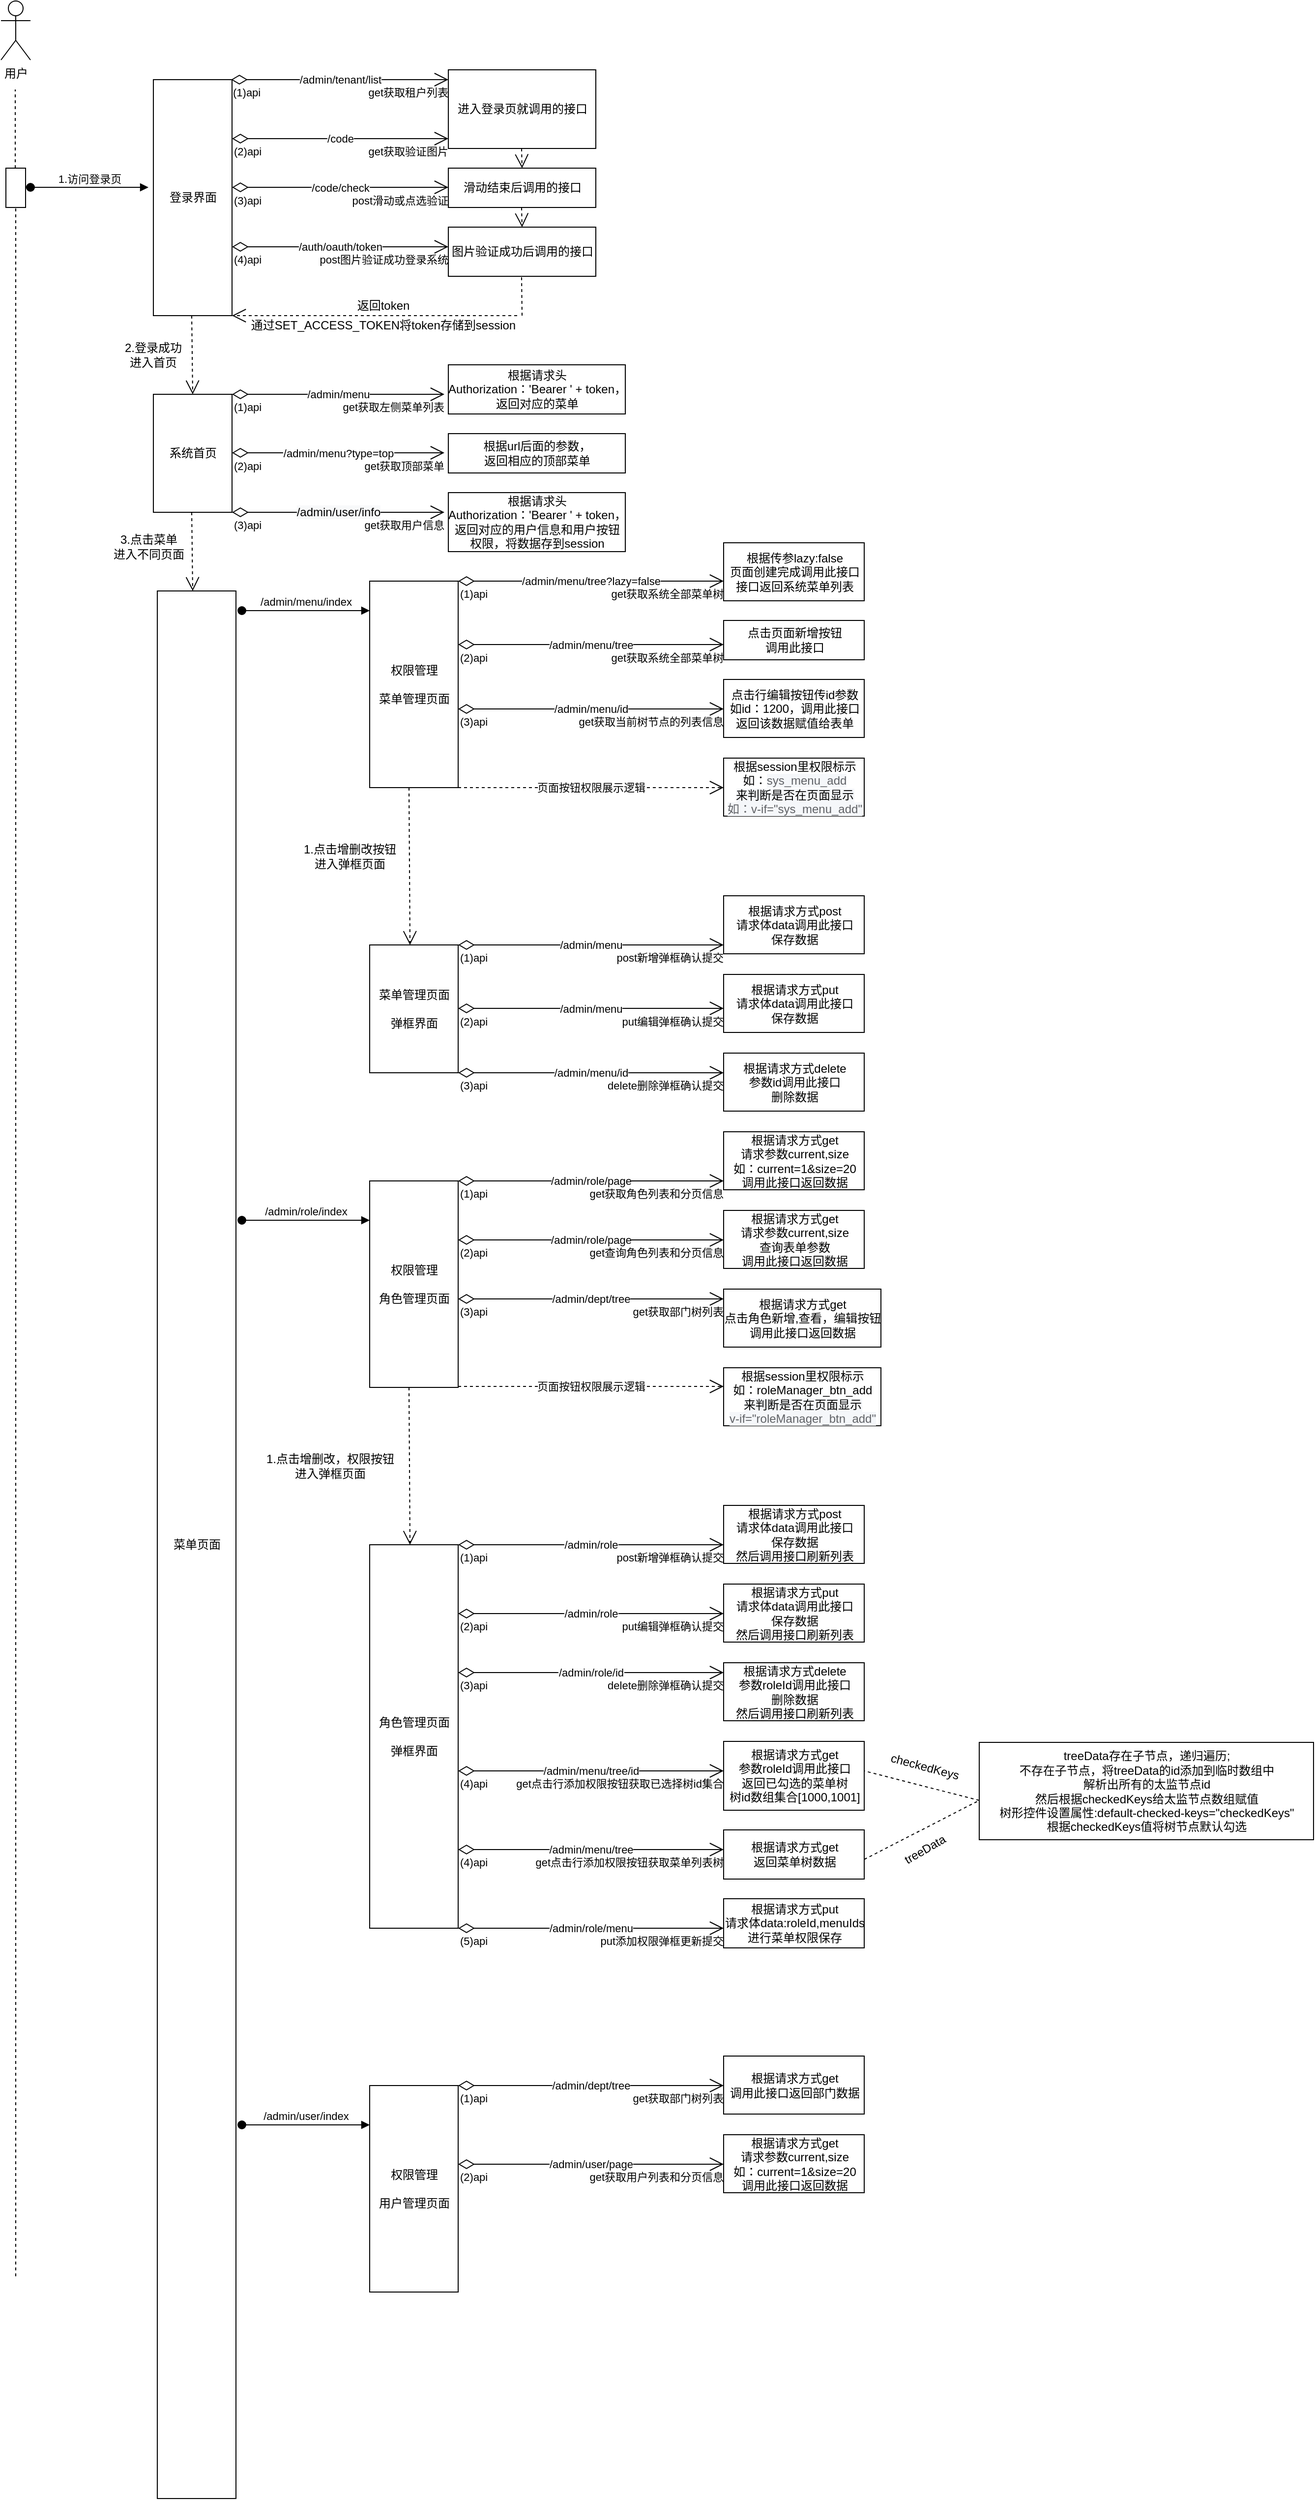 <mxfile version="14.9.3" type="github">
  <diagram id="wxqEp88LBiz9xFU-LpbI" name="Page-1">
    <mxGraphModel dx="1422" dy="762" grid="1" gridSize="10" guides="1" tooltips="1" connect="1" arrows="1" fold="1" page="1" pageScale="1" pageWidth="827" pageHeight="1169" math="0" shadow="0">
      <root>
        <object label="" id="0">
          <mxCell />
        </object>
        <mxCell id="1" parent="0" />
        <mxCell id="RKgLPqZUV-FKiheiFODC-74" style="edgeStyle=orthogonalEdgeStyle;rounded=0;orthogonalLoop=1;jettySize=auto;html=1;exitX=0.5;exitY=1;exitDx=0;exitDy=0;" parent="1" edge="1">
          <mxGeometry relative="1" as="geometry">
            <mxPoint x="160" y="380" as="sourcePoint" />
            <mxPoint x="160" y="380" as="targetPoint" />
          </mxGeometry>
        </mxCell>
        <mxCell id="BPR5QlqRFKLHu6Mq-k-V-5" value="用户" style="shape=umlActor;verticalLabelPosition=bottom;verticalAlign=top;html=1;outlineConnect=0;" parent="1" vertex="1">
          <mxGeometry x="25" y="40" width="30" height="60" as="geometry" />
        </mxCell>
        <mxCell id="BPR5QlqRFKLHu6Mq-k-V-9" value="" style="endArrow=none;dashed=1;html=1;startArrow=none;" parent="1" source="BPR5QlqRFKLHu6Mq-k-V-11" edge="1">
          <mxGeometry width="50" height="50" relative="1" as="geometry">
            <mxPoint x="40" y="650" as="sourcePoint" />
            <mxPoint x="39.5" y="130" as="targetPoint" />
          </mxGeometry>
        </mxCell>
        <mxCell id="BPR5QlqRFKLHu6Mq-k-V-14" value="登录界面" style="html=1;points=[];perimeter=orthogonalPerimeter;" parent="1" vertex="1">
          <mxGeometry x="180" y="120" width="80" height="240" as="geometry" />
        </mxCell>
        <mxCell id="BPR5QlqRFKLHu6Mq-k-V-15" value="1.访问登录页" style="html=1;verticalAlign=bottom;startArrow=oval;endArrow=block;startSize=8;" parent="1" edge="1">
          <mxGeometry relative="1" as="geometry">
            <mxPoint x="55" y="229.5" as="sourcePoint" />
            <mxPoint x="175" y="229.5" as="targetPoint" />
          </mxGeometry>
        </mxCell>
        <mxCell id="BPR5QlqRFKLHu6Mq-k-V-18" value="/admin/tenant/list" style="endArrow=open;html=1;endSize=12;startArrow=diamondThin;startSize=14;startFill=0;edgeStyle=orthogonalEdgeStyle;" parent="1" edge="1">
          <mxGeometry relative="1" as="geometry">
            <mxPoint x="259" y="120" as="sourcePoint" />
            <mxPoint x="480" y="120" as="targetPoint" />
          </mxGeometry>
        </mxCell>
        <mxCell id="BPR5QlqRFKLHu6Mq-k-V-19" value="(1)api" style="edgeLabel;resizable=0;html=1;align=left;verticalAlign=top;" parent="BPR5QlqRFKLHu6Mq-k-V-18" connectable="0" vertex="1">
          <mxGeometry x="-1" relative="1" as="geometry" />
        </mxCell>
        <mxCell id="BPR5QlqRFKLHu6Mq-k-V-20" value="get获取租户列表" style="edgeLabel;resizable=0;html=1;align=right;verticalAlign=top;" parent="BPR5QlqRFKLHu6Mq-k-V-18" connectable="0" vertex="1">
          <mxGeometry x="1" relative="1" as="geometry" />
        </mxCell>
        <mxCell id="BPR5QlqRFKLHu6Mq-k-V-21" value="/code" style="endArrow=open;html=1;endSize=12;startArrow=diamondThin;startSize=14;startFill=0;edgeStyle=orthogonalEdgeStyle;" parent="1" edge="1">
          <mxGeometry relative="1" as="geometry">
            <mxPoint x="260" y="180" as="sourcePoint" />
            <mxPoint x="480" y="180" as="targetPoint" />
          </mxGeometry>
        </mxCell>
        <mxCell id="BPR5QlqRFKLHu6Mq-k-V-22" value="(2)api" style="edgeLabel;resizable=0;html=1;align=left;verticalAlign=top;" parent="BPR5QlqRFKLHu6Mq-k-V-21" connectable="0" vertex="1">
          <mxGeometry x="-1" relative="1" as="geometry" />
        </mxCell>
        <mxCell id="BPR5QlqRFKLHu6Mq-k-V-23" value="get获取验证图片" style="edgeLabel;resizable=0;html=1;align=right;verticalAlign=top;" parent="BPR5QlqRFKLHu6Mq-k-V-21" connectable="0" vertex="1">
          <mxGeometry x="1" relative="1" as="geometry" />
        </mxCell>
        <mxCell id="BPR5QlqRFKLHu6Mq-k-V-24" value="/code/check" style="endArrow=open;html=1;endSize=12;startArrow=diamondThin;startSize=14;startFill=0;edgeStyle=orthogonalEdgeStyle;" parent="1" edge="1">
          <mxGeometry relative="1" as="geometry">
            <mxPoint x="260" y="229.5" as="sourcePoint" />
            <mxPoint x="480" y="229.5" as="targetPoint" />
          </mxGeometry>
        </mxCell>
        <mxCell id="BPR5QlqRFKLHu6Mq-k-V-25" value="(3)api" style="edgeLabel;resizable=0;html=1;align=left;verticalAlign=top;" parent="BPR5QlqRFKLHu6Mq-k-V-24" connectable="0" vertex="1">
          <mxGeometry x="-1" relative="1" as="geometry" />
        </mxCell>
        <mxCell id="BPR5QlqRFKLHu6Mq-k-V-26" value="post滑动或点选验证" style="edgeLabel;resizable=0;html=1;align=right;verticalAlign=top;" parent="BPR5QlqRFKLHu6Mq-k-V-24" connectable="0" vertex="1">
          <mxGeometry x="1" relative="1" as="geometry" />
        </mxCell>
        <mxCell id="BPR5QlqRFKLHu6Mq-k-V-27" value="/auth/oauth/token" style="endArrow=open;html=1;endSize=12;startArrow=diamondThin;startSize=14;startFill=0;edgeStyle=orthogonalEdgeStyle;" parent="1" edge="1">
          <mxGeometry relative="1" as="geometry">
            <mxPoint x="260" y="290" as="sourcePoint" />
            <mxPoint x="480" y="290" as="targetPoint" />
          </mxGeometry>
        </mxCell>
        <mxCell id="BPR5QlqRFKLHu6Mq-k-V-28" value="(4)api" style="edgeLabel;resizable=0;html=1;align=left;verticalAlign=top;" parent="BPR5QlqRFKLHu6Mq-k-V-27" connectable="0" vertex="1">
          <mxGeometry x="-1" relative="1" as="geometry" />
        </mxCell>
        <mxCell id="BPR5QlqRFKLHu6Mq-k-V-29" value="post图片验证成功登录系统" style="edgeLabel;resizable=0;html=1;align=right;verticalAlign=top;" parent="BPR5QlqRFKLHu6Mq-k-V-27" connectable="0" vertex="1">
          <mxGeometry x="1" relative="1" as="geometry" />
        </mxCell>
        <mxCell id="BPR5QlqRFKLHu6Mq-k-V-31" value="进入登录页就调用的接口" style="html=1;points=[];perimeter=orthogonalPerimeter;" parent="1" vertex="1">
          <mxGeometry x="480" y="110" width="150" height="80" as="geometry" />
        </mxCell>
        <mxCell id="BPR5QlqRFKLHu6Mq-k-V-32" value="滑动结束后调用的接口" style="html=1;points=[];perimeter=orthogonalPerimeter;" parent="1" vertex="1">
          <mxGeometry x="480" y="210" width="150" height="40" as="geometry" />
        </mxCell>
        <mxCell id="BPR5QlqRFKLHu6Mq-k-V-33" value="图片验证成功后调用的接口" style="html=1;points=[];perimeter=orthogonalPerimeter;" parent="1" vertex="1">
          <mxGeometry x="480" y="270" width="150" height="50" as="geometry" />
        </mxCell>
        <mxCell id="BPR5QlqRFKLHu6Mq-k-V-35" value="" style="endArrow=open;endSize=12;dashed=1;html=1;" parent="1" edge="1">
          <mxGeometry width="160" relative="1" as="geometry">
            <mxPoint x="554.5" y="190" as="sourcePoint" />
            <mxPoint x="555" y="210" as="targetPoint" />
          </mxGeometry>
        </mxCell>
        <mxCell id="BPR5QlqRFKLHu6Mq-k-V-41" value="" style="endArrow=open;endSize=12;dashed=1;html=1;" parent="1" edge="1">
          <mxGeometry width="160" relative="1" as="geometry">
            <mxPoint x="219" y="360" as="sourcePoint" />
            <mxPoint x="220" y="440" as="targetPoint" />
          </mxGeometry>
        </mxCell>
        <mxCell id="BPR5QlqRFKLHu6Mq-k-V-44" value="" style="endArrow=open;endSize=12;dashed=1;html=1;" parent="1" edge="1">
          <mxGeometry width="160" relative="1" as="geometry">
            <mxPoint x="554.5" y="250" as="sourcePoint" />
            <mxPoint x="555" y="270" as="targetPoint" />
          </mxGeometry>
        </mxCell>
        <mxCell id="BPR5QlqRFKLHu6Mq-k-V-47" value="" style="endArrow=none;dashed=1;html=1;" parent="1" edge="1">
          <mxGeometry width="50" height="50" relative="1" as="geometry">
            <mxPoint x="555" y="360" as="sourcePoint" />
            <mxPoint x="554.5" y="320" as="targetPoint" />
          </mxGeometry>
        </mxCell>
        <mxCell id="BPR5QlqRFKLHu6Mq-k-V-48" value="" style="endArrow=open;endSize=12;dashed=1;html=1;" parent="1" edge="1">
          <mxGeometry width="160" relative="1" as="geometry">
            <mxPoint x="550" y="360" as="sourcePoint" />
            <mxPoint x="260" y="360" as="targetPoint" />
          </mxGeometry>
        </mxCell>
        <mxCell id="BPR5QlqRFKLHu6Mq-k-V-50" value="返回token" style="text;html=1;strokeColor=none;fillColor=none;align=center;verticalAlign=middle;whiteSpace=wrap;rounded=0;" parent="1" vertex="1">
          <mxGeometry x="369" y="340" width="90" height="20" as="geometry" />
        </mxCell>
        <mxCell id="BPR5QlqRFKLHu6Mq-k-V-51" value="通过SET_ACCESS_TOKEN将token存储到session" style="text;html=1;strokeColor=none;fillColor=none;align=center;verticalAlign=middle;whiteSpace=wrap;rounded=0;" parent="1" vertex="1">
          <mxGeometry x="264" y="360" width="300" height="20" as="geometry" />
        </mxCell>
        <mxCell id="BPR5QlqRFKLHu6Mq-k-V-52" value="系统首页" style="html=1;points=[];perimeter=orthogonalPerimeter;" parent="1" vertex="1">
          <mxGeometry x="180" y="440" width="80" height="120" as="geometry" />
        </mxCell>
        <mxCell id="BPR5QlqRFKLHu6Mq-k-V-53" value="/admin/menu" style="endArrow=open;html=1;endSize=12;startArrow=diamondThin;startSize=14;startFill=0;edgeStyle=orthogonalEdgeStyle;" parent="1" edge="1">
          <mxGeometry relative="1" as="geometry">
            <mxPoint x="260" y="440" as="sourcePoint" />
            <mxPoint x="476" y="440" as="targetPoint" />
          </mxGeometry>
        </mxCell>
        <mxCell id="BPR5QlqRFKLHu6Mq-k-V-54" value="(1)api" style="edgeLabel;resizable=0;html=1;align=left;verticalAlign=top;" parent="BPR5QlqRFKLHu6Mq-k-V-53" connectable="0" vertex="1">
          <mxGeometry x="-1" relative="1" as="geometry" />
        </mxCell>
        <mxCell id="BPR5QlqRFKLHu6Mq-k-V-55" value="get获取左侧菜单列表" style="edgeLabel;resizable=0;html=1;align=right;verticalAlign=top;" parent="BPR5QlqRFKLHu6Mq-k-V-53" connectable="0" vertex="1">
          <mxGeometry x="1" relative="1" as="geometry" />
        </mxCell>
        <mxCell id="BPR5QlqRFKLHu6Mq-k-V-56" value="&lt;span&gt;根据请求头&lt;br&gt;Authorization：&#39;Bearer &#39; + token，&lt;br&gt;返回对应的菜单&lt;/span&gt;" style="html=1;points=[];perimeter=orthogonalPerimeter;" parent="1" vertex="1">
          <mxGeometry x="480" y="410" width="180" height="50" as="geometry" />
        </mxCell>
        <mxCell id="BPR5QlqRFKLHu6Mq-k-V-57" value="/admin/menu?type=top" style="endArrow=open;html=1;endSize=12;startArrow=diamondThin;startSize=14;startFill=0;edgeStyle=orthogonalEdgeStyle;" parent="1" edge="1">
          <mxGeometry relative="1" as="geometry">
            <mxPoint x="260" y="499.5" as="sourcePoint" />
            <mxPoint x="476" y="499.5" as="targetPoint" />
          </mxGeometry>
        </mxCell>
        <mxCell id="BPR5QlqRFKLHu6Mq-k-V-58" value="(2)api" style="edgeLabel;resizable=0;html=1;align=left;verticalAlign=top;" parent="BPR5QlqRFKLHu6Mq-k-V-57" connectable="0" vertex="1">
          <mxGeometry x="-1" relative="1" as="geometry" />
        </mxCell>
        <mxCell id="BPR5QlqRFKLHu6Mq-k-V-59" value="get获取顶部菜单" style="edgeLabel;resizable=0;html=1;align=right;verticalAlign=top;" parent="BPR5QlqRFKLHu6Mq-k-V-57" connectable="0" vertex="1">
          <mxGeometry x="1" relative="1" as="geometry" />
        </mxCell>
        <mxCell id="BPR5QlqRFKLHu6Mq-k-V-60" value="根据url后面的参数，&lt;br&gt;返回相应的顶部菜单" style="html=1;points=[];perimeter=orthogonalPerimeter;" parent="1" vertex="1">
          <mxGeometry x="480" y="480" width="180" height="40" as="geometry" />
        </mxCell>
        <mxCell id="BPR5QlqRFKLHu6Mq-k-V-61" value="2.登录成功&lt;br&gt;进入首页" style="text;html=1;strokeColor=none;fillColor=none;align=center;verticalAlign=middle;whiteSpace=wrap;rounded=0;" parent="1" vertex="1">
          <mxGeometry x="140" y="370" width="80" height="60" as="geometry" />
        </mxCell>
        <mxCell id="BPR5QlqRFKLHu6Mq-k-V-63" value="3.点击菜单&lt;br&gt;进入不同页面" style="text;html=1;align=center;verticalAlign=middle;resizable=0;points=[];autosize=1;strokeColor=none;" parent="1" vertex="1">
          <mxGeometry x="130" y="580" width="90" height="30" as="geometry" />
        </mxCell>
        <mxCell id="BPR5QlqRFKLHu6Mq-k-V-64" value="&lt;span style=&quot;font-size: 12px ; background-color: rgb(248 , 249 , 250)&quot;&gt;/admin/user/info&lt;/span&gt;" style="endArrow=open;html=1;endSize=12;startArrow=diamondThin;startSize=14;startFill=0;edgeStyle=orthogonalEdgeStyle;" parent="1" edge="1">
          <mxGeometry relative="1" as="geometry">
            <mxPoint x="260" y="560" as="sourcePoint" />
            <mxPoint x="476" y="560" as="targetPoint" />
          </mxGeometry>
        </mxCell>
        <mxCell id="BPR5QlqRFKLHu6Mq-k-V-65" value="(3)api" style="edgeLabel;resizable=0;html=1;align=left;verticalAlign=top;" parent="BPR5QlqRFKLHu6Mq-k-V-64" connectable="0" vertex="1">
          <mxGeometry x="-1" relative="1" as="geometry" />
        </mxCell>
        <mxCell id="BPR5QlqRFKLHu6Mq-k-V-66" value="get获取用户信息" style="edgeLabel;resizable=0;html=1;align=right;verticalAlign=top;" parent="BPR5QlqRFKLHu6Mq-k-V-64" connectable="0" vertex="1">
          <mxGeometry x="1" relative="1" as="geometry" />
        </mxCell>
        <mxCell id="BPR5QlqRFKLHu6Mq-k-V-67" value="根据请求头&lt;br&gt;Authorization：&#39;Bearer &#39; + token，&lt;br&gt;返回对应的用户信息和用户按钮&lt;br&gt;权限，将数据存到session" style="html=1;points=[];perimeter=orthogonalPerimeter;" parent="1" vertex="1">
          <mxGeometry x="480" y="540" width="180" height="60" as="geometry" />
        </mxCell>
        <mxCell id="BPR5QlqRFKLHu6Mq-k-V-68" value="菜单页面" style="html=1;points=[];perimeter=orthogonalPerimeter;" parent="1" vertex="1">
          <mxGeometry x="184" y="640" width="80" height="1940" as="geometry" />
        </mxCell>
        <mxCell id="JB6xn3bYR4ekpi-Zzl-W-1" value="" style="endArrow=open;endSize=12;dashed=1;html=1;" parent="1" edge="1">
          <mxGeometry width="160" relative="1" as="geometry">
            <mxPoint x="219" y="560" as="sourcePoint" />
            <mxPoint x="220" y="640" as="targetPoint" />
          </mxGeometry>
        </mxCell>
        <mxCell id="BPR5QlqRFKLHu6Mq-k-V-11" value="" style="html=1;points=[];perimeter=orthogonalPerimeter;" parent="1" vertex="1">
          <mxGeometry x="30" y="210" width="20" height="40" as="geometry" />
        </mxCell>
        <mxCell id="JB6xn3bYR4ekpi-Zzl-W-2" value="" style="endArrow=none;dashed=1;html=1;" parent="1" target="BPR5QlqRFKLHu6Mq-k-V-11" edge="1">
          <mxGeometry width="50" height="50" relative="1" as="geometry">
            <mxPoint x="40" y="2354" as="sourcePoint" />
            <mxPoint x="39.5" y="130" as="targetPoint" />
          </mxGeometry>
        </mxCell>
        <mxCell id="EuUCnVsce8yCuYYj6EX9-4" value="权限管理&lt;br&gt;&lt;br&gt;菜单管理页面" style="html=1;points=[];perimeter=orthogonalPerimeter;" parent="1" vertex="1">
          <mxGeometry x="400" y="630" width="90" height="210" as="geometry" />
        </mxCell>
        <mxCell id="EuUCnVsce8yCuYYj6EX9-5" value="/admin/menu/index" style="html=1;verticalAlign=bottom;startArrow=oval;endArrow=block;startSize=8;" parent="1" target="EuUCnVsce8yCuYYj6EX9-4" edge="1">
          <mxGeometry relative="1" as="geometry">
            <mxPoint x="270" y="660" as="sourcePoint" />
          </mxGeometry>
        </mxCell>
        <mxCell id="EuUCnVsce8yCuYYj6EX9-6" value="/admin/menu/tree?lazy=false" style="endArrow=open;html=1;endSize=12;startArrow=diamondThin;startSize=14;startFill=0;edgeStyle=orthogonalEdgeStyle;" parent="1" edge="1">
          <mxGeometry relative="1" as="geometry">
            <mxPoint x="490" y="630" as="sourcePoint" />
            <mxPoint x="760" y="630" as="targetPoint" />
          </mxGeometry>
        </mxCell>
        <mxCell id="EuUCnVsce8yCuYYj6EX9-7" value="(1)api" style="edgeLabel;resizable=0;html=1;align=left;verticalAlign=top;" parent="EuUCnVsce8yCuYYj6EX9-6" connectable="0" vertex="1">
          <mxGeometry x="-1" relative="1" as="geometry" />
        </mxCell>
        <mxCell id="EuUCnVsce8yCuYYj6EX9-8" value="get获取系统全部菜单树" style="edgeLabel;resizable=0;html=1;align=right;verticalAlign=top;" parent="EuUCnVsce8yCuYYj6EX9-6" connectable="0" vertex="1">
          <mxGeometry x="1" relative="1" as="geometry" />
        </mxCell>
        <mxCell id="jknBJNmuQk7Yw_6J58ai-1" value="根据传参lazy:false&lt;br&gt;页面创建完成调用此接口&lt;br&gt;接口返回系统菜单列表" style="html=1;points=[];perimeter=orthogonalPerimeter;" parent="1" vertex="1">
          <mxGeometry x="760" y="591" width="143" height="59" as="geometry" />
        </mxCell>
        <mxCell id="jknBJNmuQk7Yw_6J58ai-5" value="/admin/menu/tree" style="endArrow=open;html=1;endSize=12;startArrow=diamondThin;startSize=14;startFill=0;edgeStyle=orthogonalEdgeStyle;" parent="1" edge="1">
          <mxGeometry relative="1" as="geometry">
            <mxPoint x="490" y="694.5" as="sourcePoint" />
            <mxPoint x="760" y="694.5" as="targetPoint" />
          </mxGeometry>
        </mxCell>
        <mxCell id="jknBJNmuQk7Yw_6J58ai-6" value="(2)api" style="edgeLabel;resizable=0;html=1;align=left;verticalAlign=top;" parent="jknBJNmuQk7Yw_6J58ai-5" connectable="0" vertex="1">
          <mxGeometry x="-1" relative="1" as="geometry" />
        </mxCell>
        <mxCell id="jknBJNmuQk7Yw_6J58ai-7" value="get获取系统全部菜单树" style="edgeLabel;resizable=0;html=1;align=right;verticalAlign=top;" parent="jknBJNmuQk7Yw_6J58ai-5" connectable="0" vertex="1">
          <mxGeometry x="1" relative="1" as="geometry" />
        </mxCell>
        <mxCell id="jknBJNmuQk7Yw_6J58ai-8" value="点击页面新增按钮&lt;br&gt;调用此接口" style="html=1;points=[];perimeter=orthogonalPerimeter;" parent="1" vertex="1">
          <mxGeometry x="760" y="670" width="143" height="40" as="geometry" />
        </mxCell>
        <mxCell id="jknBJNmuQk7Yw_6J58ai-9" value="/admin/menu/id" style="endArrow=open;html=1;endSize=12;startArrow=diamondThin;startSize=14;startFill=0;edgeStyle=orthogonalEdgeStyle;" parent="1" edge="1">
          <mxGeometry relative="1" as="geometry">
            <mxPoint x="490" y="760" as="sourcePoint" />
            <mxPoint x="760" y="760" as="targetPoint" />
          </mxGeometry>
        </mxCell>
        <mxCell id="jknBJNmuQk7Yw_6J58ai-10" value="(3)api" style="edgeLabel;resizable=0;html=1;align=left;verticalAlign=top;" parent="jknBJNmuQk7Yw_6J58ai-9" connectable="0" vertex="1">
          <mxGeometry x="-1" relative="1" as="geometry" />
        </mxCell>
        <mxCell id="jknBJNmuQk7Yw_6J58ai-11" value="get获取当前树节点的列表信息" style="edgeLabel;resizable=0;html=1;align=right;verticalAlign=top;" parent="jknBJNmuQk7Yw_6J58ai-9" connectable="0" vertex="1">
          <mxGeometry x="1" relative="1" as="geometry" />
        </mxCell>
        <mxCell id="jknBJNmuQk7Yw_6J58ai-12" value="点击行编辑按钮传id参数&lt;br&gt;如id：1200，调用此接口&lt;br&gt;返回该数据赋值给表单" style="html=1;points=[];perimeter=orthogonalPerimeter;" parent="1" vertex="1">
          <mxGeometry x="760" y="730" width="143" height="59" as="geometry" />
        </mxCell>
        <mxCell id="jknBJNmuQk7Yw_6J58ai-15" value="1.点击增删改按钮&lt;br&gt;进入弹框页面" style="text;html=1;strokeColor=none;fillColor=none;align=center;verticalAlign=middle;whiteSpace=wrap;rounded=0;" parent="1" vertex="1">
          <mxGeometry x="330" y="900" width="100" height="20" as="geometry" />
        </mxCell>
        <mxCell id="jknBJNmuQk7Yw_6J58ai-16" value="菜单管理页面&lt;br&gt;&lt;br&gt;弹框界面" style="html=1;points=[];perimeter=orthogonalPerimeter;" parent="1" vertex="1">
          <mxGeometry x="400" y="1000" width="90" height="130" as="geometry" />
        </mxCell>
        <mxCell id="jknBJNmuQk7Yw_6J58ai-20" value="/admin/menu" style="endArrow=open;html=1;endSize=12;startArrow=diamondThin;startSize=14;startFill=0;edgeStyle=orthogonalEdgeStyle;" parent="1" edge="1">
          <mxGeometry relative="1" as="geometry">
            <mxPoint x="490" y="1000" as="sourcePoint" />
            <mxPoint x="760" y="1000" as="targetPoint" />
          </mxGeometry>
        </mxCell>
        <mxCell id="jknBJNmuQk7Yw_6J58ai-21" value="(1)api" style="edgeLabel;resizable=0;html=1;align=left;verticalAlign=top;" parent="jknBJNmuQk7Yw_6J58ai-20" connectable="0" vertex="1">
          <mxGeometry x="-1" relative="1" as="geometry" />
        </mxCell>
        <mxCell id="jknBJNmuQk7Yw_6J58ai-22" value="post新增弹框确认提交" style="edgeLabel;resizable=0;html=1;align=right;verticalAlign=top;" parent="jknBJNmuQk7Yw_6J58ai-20" connectable="0" vertex="1">
          <mxGeometry x="1" relative="1" as="geometry" />
        </mxCell>
        <mxCell id="jknBJNmuQk7Yw_6J58ai-23" value="/admin/menu" style="endArrow=open;html=1;endSize=12;startArrow=diamondThin;startSize=14;startFill=0;edgeStyle=orthogonalEdgeStyle;" parent="1" edge="1">
          <mxGeometry relative="1" as="geometry">
            <mxPoint x="490" y="1064.5" as="sourcePoint" />
            <mxPoint x="760" y="1064.5" as="targetPoint" />
          </mxGeometry>
        </mxCell>
        <mxCell id="jknBJNmuQk7Yw_6J58ai-24" value="(2)api" style="edgeLabel;resizable=0;html=1;align=left;verticalAlign=top;" parent="jknBJNmuQk7Yw_6J58ai-23" connectable="0" vertex="1">
          <mxGeometry x="-1" relative="1" as="geometry" />
        </mxCell>
        <mxCell id="jknBJNmuQk7Yw_6J58ai-25" value="put编辑弹框确认提交" style="edgeLabel;resizable=0;html=1;align=right;verticalAlign=top;" parent="jknBJNmuQk7Yw_6J58ai-23" connectable="0" vertex="1">
          <mxGeometry x="1" relative="1" as="geometry" />
        </mxCell>
        <mxCell id="jknBJNmuQk7Yw_6J58ai-26" value="/admin/menu/id" style="endArrow=open;html=1;endSize=12;startArrow=diamondThin;startSize=14;startFill=0;edgeStyle=orthogonalEdgeStyle;" parent="1" edge="1">
          <mxGeometry relative="1" as="geometry">
            <mxPoint x="490" y="1130" as="sourcePoint" />
            <mxPoint x="760" y="1130" as="targetPoint" />
          </mxGeometry>
        </mxCell>
        <mxCell id="jknBJNmuQk7Yw_6J58ai-27" value="(3)api" style="edgeLabel;resizable=0;html=1;align=left;verticalAlign=top;" parent="jknBJNmuQk7Yw_6J58ai-26" connectable="0" vertex="1">
          <mxGeometry x="-1" relative="1" as="geometry" />
        </mxCell>
        <mxCell id="jknBJNmuQk7Yw_6J58ai-28" value="delete删除弹框确认提交" style="edgeLabel;resizable=0;html=1;align=right;verticalAlign=top;" parent="jknBJNmuQk7Yw_6J58ai-26" connectable="0" vertex="1">
          <mxGeometry x="1" relative="1" as="geometry" />
        </mxCell>
        <mxCell id="jknBJNmuQk7Yw_6J58ai-29" value="根据请求方式post&lt;br&gt;请求体data调用此接口&lt;br&gt;保存数据" style="html=1;points=[];perimeter=orthogonalPerimeter;" parent="1" vertex="1">
          <mxGeometry x="760" y="950" width="143" height="59" as="geometry" />
        </mxCell>
        <mxCell id="jknBJNmuQk7Yw_6J58ai-30" value="根据请求方式put&lt;br&gt;请求体data调用此接口&lt;br&gt;保存数据" style="html=1;points=[];perimeter=orthogonalPerimeter;" parent="1" vertex="1">
          <mxGeometry x="760" y="1030" width="143" height="59" as="geometry" />
        </mxCell>
        <mxCell id="jknBJNmuQk7Yw_6J58ai-31" value="根据请求方式delete&lt;br&gt;参数id调用此接口&lt;br&gt;删除数据" style="html=1;points=[];perimeter=orthogonalPerimeter;" parent="1" vertex="1">
          <mxGeometry x="760" y="1110" width="143" height="59" as="geometry" />
        </mxCell>
        <mxCell id="jknBJNmuQk7Yw_6J58ai-32" value="" style="endArrow=open;endSize=12;dashed=1;html=1;" parent="1" edge="1">
          <mxGeometry width="160" relative="1" as="geometry">
            <mxPoint x="440" y="840" as="sourcePoint" />
            <mxPoint x="441" y="1000" as="targetPoint" />
          </mxGeometry>
        </mxCell>
        <mxCell id="jknBJNmuQk7Yw_6J58ai-33" value="页面按钮权限展示逻辑" style="endArrow=open;endSize=12;dashed=1;html=1;" parent="1" edge="1">
          <mxGeometry width="160" relative="1" as="geometry">
            <mxPoint x="490" y="840" as="sourcePoint" />
            <mxPoint x="760" y="840" as="targetPoint" />
          </mxGeometry>
        </mxCell>
        <mxCell id="jknBJNmuQk7Yw_6J58ai-42" value="根据session里权限标示&lt;br&gt;如：&lt;span style=&quot;text-align: left ; background-color: rgb(245 , 247 , 250)&quot;&gt;&lt;font color=&quot;#606266&quot; face=&quot;avenir, helvetica, arial, sans-serif&quot;&gt;sys_menu_add&lt;br&gt;&lt;/font&gt;来判断是否在页面显示&lt;br&gt;&lt;font color=&quot;#606266&quot; face=&quot;avenir, helvetica, arial, sans-serif&quot;&gt;如：v-if=&quot;sys_menu_add&quot;&lt;/font&gt;&lt;br&gt;&lt;/span&gt;" style="html=1;points=[];perimeter=orthogonalPerimeter;" parent="1" vertex="1">
          <mxGeometry x="760" y="810" width="143" height="59" as="geometry" />
        </mxCell>
        <mxCell id="jknBJNmuQk7Yw_6J58ai-43" value="/admin/role/index" style="html=1;verticalAlign=bottom;startArrow=oval;endArrow=block;startSize=8;" parent="1" edge="1">
          <mxGeometry relative="1" as="geometry">
            <mxPoint x="270" y="1280" as="sourcePoint" />
            <mxPoint x="400" y="1280" as="targetPoint" />
          </mxGeometry>
        </mxCell>
        <mxCell id="jknBJNmuQk7Yw_6J58ai-44" value="权限管理&lt;br&gt;&lt;br&gt;角色管理页面" style="html=1;points=[];perimeter=orthogonalPerimeter;" parent="1" vertex="1">
          <mxGeometry x="400" y="1240" width="90" height="210" as="geometry" />
        </mxCell>
        <mxCell id="jknBJNmuQk7Yw_6J58ai-45" value="/admin/role/page" style="endArrow=open;html=1;endSize=12;startArrow=diamondThin;startSize=14;startFill=0;edgeStyle=orthogonalEdgeStyle;" parent="1" edge="1">
          <mxGeometry relative="1" as="geometry">
            <mxPoint x="490" y="1240" as="sourcePoint" />
            <mxPoint x="760" y="1240" as="targetPoint" />
          </mxGeometry>
        </mxCell>
        <mxCell id="jknBJNmuQk7Yw_6J58ai-46" value="(1)api" style="edgeLabel;resizable=0;html=1;align=left;verticalAlign=top;" parent="jknBJNmuQk7Yw_6J58ai-45" connectable="0" vertex="1">
          <mxGeometry x="-1" relative="1" as="geometry" />
        </mxCell>
        <mxCell id="jknBJNmuQk7Yw_6J58ai-47" value="get获取角色列表和分页信息" style="edgeLabel;resizable=0;html=1;align=right;verticalAlign=top;" parent="jknBJNmuQk7Yw_6J58ai-45" connectable="0" vertex="1">
          <mxGeometry x="1" relative="1" as="geometry" />
        </mxCell>
        <mxCell id="jknBJNmuQk7Yw_6J58ai-48" value="根据请求方式get&lt;br&gt;请求参数current,size&lt;br&gt;如：current=1&amp;amp;size=20&lt;br&gt;调用此接口返回数据&lt;br&gt;" style="html=1;points=[];perimeter=orthogonalPerimeter;" parent="1" vertex="1">
          <mxGeometry x="760" y="1190" width="143" height="59" as="geometry" />
        </mxCell>
        <mxCell id="jknBJNmuQk7Yw_6J58ai-49" value="/admin/role/page" style="endArrow=open;html=1;endSize=12;startArrow=diamondThin;startSize=14;startFill=0;edgeStyle=orthogonalEdgeStyle;" parent="1" edge="1">
          <mxGeometry relative="1" as="geometry">
            <mxPoint x="490" y="1300" as="sourcePoint" />
            <mxPoint x="760" y="1300" as="targetPoint" />
          </mxGeometry>
        </mxCell>
        <mxCell id="jknBJNmuQk7Yw_6J58ai-50" value="(2)api" style="edgeLabel;resizable=0;html=1;align=left;verticalAlign=top;" parent="jknBJNmuQk7Yw_6J58ai-49" connectable="0" vertex="1">
          <mxGeometry x="-1" relative="1" as="geometry" />
        </mxCell>
        <mxCell id="jknBJNmuQk7Yw_6J58ai-51" value="get查询角色列表和分页信息" style="edgeLabel;resizable=0;html=1;align=right;verticalAlign=top;" parent="jknBJNmuQk7Yw_6J58ai-49" connectable="0" vertex="1">
          <mxGeometry x="1" relative="1" as="geometry" />
        </mxCell>
        <mxCell id="jknBJNmuQk7Yw_6J58ai-52" value="根据请求方式get&lt;br&gt;请求参数current,size&lt;br&gt;查询表单参数&lt;br&gt;调用此接口返回数据" style="html=1;points=[];perimeter=orthogonalPerimeter;" parent="1" vertex="1">
          <mxGeometry x="760" y="1270" width="143" height="59" as="geometry" />
        </mxCell>
        <mxCell id="F-xrILeKM5k0Q3yJdYzh-1" value="/admin/dept/tree" style="endArrow=open;html=1;endSize=12;startArrow=diamondThin;startSize=14;startFill=0;edgeStyle=orthogonalEdgeStyle;" edge="1" parent="1">
          <mxGeometry relative="1" as="geometry">
            <mxPoint x="490" y="1360" as="sourcePoint" />
            <mxPoint x="760" y="1360" as="targetPoint" />
          </mxGeometry>
        </mxCell>
        <mxCell id="F-xrILeKM5k0Q3yJdYzh-2" value="(3)api" style="edgeLabel;resizable=0;html=1;align=left;verticalAlign=top;" connectable="0" vertex="1" parent="F-xrILeKM5k0Q3yJdYzh-1">
          <mxGeometry x="-1" relative="1" as="geometry" />
        </mxCell>
        <mxCell id="F-xrILeKM5k0Q3yJdYzh-3" value="get获取部门树列表" style="edgeLabel;resizable=0;html=1;align=right;verticalAlign=top;" connectable="0" vertex="1" parent="F-xrILeKM5k0Q3yJdYzh-1">
          <mxGeometry x="1" relative="1" as="geometry" />
        </mxCell>
        <mxCell id="F-xrILeKM5k0Q3yJdYzh-4" value="根据请求方式get&lt;br&gt;点击角色新增,查看，编辑按钮&lt;br&gt;调用此接口返回数据" style="html=1;points=[];perimeter=orthogonalPerimeter;" vertex="1" parent="1">
          <mxGeometry x="760" y="1350" width="160" height="59" as="geometry" />
        </mxCell>
        <mxCell id="F-xrILeKM5k0Q3yJdYzh-5" value="根据session里权限标示&lt;br&gt;如：roleManager_btn_add&lt;span style=&quot;text-align: left ; background-color: rgb(245 , 247 , 250)&quot;&gt;&lt;font color=&quot;#606266&quot; face=&quot;avenir, helvetica, arial, sans-serif&quot;&gt;&lt;br&gt;&lt;/font&gt;来判断是否在页面显示&lt;br&gt;&lt;font color=&quot;#606266&quot; face=&quot;avenir, helvetica, arial, sans-serif&quot;&gt;v-if=&quot;roleManager_btn_add&quot;&lt;/font&gt;&lt;br&gt;&lt;/span&gt;" style="html=1;points=[];perimeter=orthogonalPerimeter;" vertex="1" parent="1">
          <mxGeometry x="760" y="1430" width="160" height="59" as="geometry" />
        </mxCell>
        <mxCell id="F-xrILeKM5k0Q3yJdYzh-6" value="页面按钮权限展示逻辑" style="endArrow=open;endSize=12;dashed=1;html=1;" edge="1" parent="1">
          <mxGeometry width="160" relative="1" as="geometry">
            <mxPoint x="490" y="1449" as="sourcePoint" />
            <mxPoint x="760" y="1449" as="targetPoint" />
          </mxGeometry>
        </mxCell>
        <mxCell id="F-xrILeKM5k0Q3yJdYzh-7" value="" style="endArrow=open;endSize=12;dashed=1;html=1;" edge="1" parent="1">
          <mxGeometry width="160" relative="1" as="geometry">
            <mxPoint x="440" y="1450" as="sourcePoint" />
            <mxPoint x="441" y="1610" as="targetPoint" />
          </mxGeometry>
        </mxCell>
        <mxCell id="F-xrILeKM5k0Q3yJdYzh-8" value="1.点击增删改，权限按钮&lt;br&gt;进入弹框页面" style="text;html=1;strokeColor=none;fillColor=none;align=center;verticalAlign=middle;whiteSpace=wrap;rounded=0;" vertex="1" parent="1">
          <mxGeometry x="290" y="1520" width="140" height="20" as="geometry" />
        </mxCell>
        <mxCell id="F-xrILeKM5k0Q3yJdYzh-9" value="角色管理页面&lt;br&gt;&lt;br&gt;弹框界面" style="html=1;points=[];perimeter=orthogonalPerimeter;" vertex="1" parent="1">
          <mxGeometry x="400" y="1610" width="90" height="390" as="geometry" />
        </mxCell>
        <mxCell id="F-xrILeKM5k0Q3yJdYzh-10" value="/admin/role" style="endArrow=open;html=1;endSize=12;startArrow=diamondThin;startSize=14;startFill=0;edgeStyle=orthogonalEdgeStyle;" edge="1" parent="1">
          <mxGeometry relative="1" as="geometry">
            <mxPoint x="490" y="1610" as="sourcePoint" />
            <mxPoint x="760" y="1610" as="targetPoint" />
          </mxGeometry>
        </mxCell>
        <mxCell id="F-xrILeKM5k0Q3yJdYzh-11" value="(1)api" style="edgeLabel;resizable=0;html=1;align=left;verticalAlign=top;" connectable="0" vertex="1" parent="F-xrILeKM5k0Q3yJdYzh-10">
          <mxGeometry x="-1" relative="1" as="geometry" />
        </mxCell>
        <mxCell id="F-xrILeKM5k0Q3yJdYzh-12" value="post新增弹框确认提交" style="edgeLabel;resizable=0;html=1;align=right;verticalAlign=top;" connectable="0" vertex="1" parent="F-xrILeKM5k0Q3yJdYzh-10">
          <mxGeometry x="1" relative="1" as="geometry" />
        </mxCell>
        <mxCell id="F-xrILeKM5k0Q3yJdYzh-13" value="/admin/role" style="endArrow=open;html=1;endSize=12;startArrow=diamondThin;startSize=14;startFill=0;edgeStyle=orthogonalEdgeStyle;" edge="1" parent="1">
          <mxGeometry relative="1" as="geometry">
            <mxPoint x="490" y="1680" as="sourcePoint" />
            <mxPoint x="760" y="1680" as="targetPoint" />
          </mxGeometry>
        </mxCell>
        <mxCell id="F-xrILeKM5k0Q3yJdYzh-14" value="(2)api" style="edgeLabel;resizable=0;html=1;align=left;verticalAlign=top;" connectable="0" vertex="1" parent="F-xrILeKM5k0Q3yJdYzh-13">
          <mxGeometry x="-1" relative="1" as="geometry" />
        </mxCell>
        <mxCell id="F-xrILeKM5k0Q3yJdYzh-15" value="put编辑弹框确认提交" style="edgeLabel;resizable=0;html=1;align=right;verticalAlign=top;" connectable="0" vertex="1" parent="F-xrILeKM5k0Q3yJdYzh-13">
          <mxGeometry x="1" relative="1" as="geometry" />
        </mxCell>
        <mxCell id="F-xrILeKM5k0Q3yJdYzh-16" value="/admin/role/id" style="endArrow=open;html=1;endSize=12;startArrow=diamondThin;startSize=14;startFill=0;edgeStyle=orthogonalEdgeStyle;" edge="1" parent="1">
          <mxGeometry relative="1" as="geometry">
            <mxPoint x="490" y="1740" as="sourcePoint" />
            <mxPoint x="760" y="1740" as="targetPoint" />
          </mxGeometry>
        </mxCell>
        <mxCell id="F-xrILeKM5k0Q3yJdYzh-17" value="(3)api" style="edgeLabel;resizable=0;html=1;align=left;verticalAlign=top;" connectable="0" vertex="1" parent="F-xrILeKM5k0Q3yJdYzh-16">
          <mxGeometry x="-1" relative="1" as="geometry" />
        </mxCell>
        <mxCell id="F-xrILeKM5k0Q3yJdYzh-18" value="delete删除弹框确认提交" style="edgeLabel;resizable=0;html=1;align=right;verticalAlign=top;" connectable="0" vertex="1" parent="F-xrILeKM5k0Q3yJdYzh-16">
          <mxGeometry x="1" relative="1" as="geometry" />
        </mxCell>
        <mxCell id="F-xrILeKM5k0Q3yJdYzh-19" value="根据请求方式post&lt;br&gt;请求体data调用此接口&lt;br&gt;保存数据&lt;br&gt;然后调用接口刷新列表" style="html=1;points=[];perimeter=orthogonalPerimeter;" vertex="1" parent="1">
          <mxGeometry x="760" y="1570" width="143" height="59" as="geometry" />
        </mxCell>
        <mxCell id="F-xrILeKM5k0Q3yJdYzh-20" value="根据请求方式put&lt;br&gt;请求体data调用此接口&lt;br&gt;保存数据&lt;br&gt;然后调用接口刷新列表" style="html=1;points=[];perimeter=orthogonalPerimeter;" vertex="1" parent="1">
          <mxGeometry x="760" y="1650" width="143" height="59" as="geometry" />
        </mxCell>
        <mxCell id="F-xrILeKM5k0Q3yJdYzh-22" value="根据请求方式delete&lt;br&gt;参数roleId调用此接口&lt;br&gt;删除数据&lt;br&gt;然后调用接口刷新列表" style="html=1;points=[];perimeter=orthogonalPerimeter;" vertex="1" parent="1">
          <mxGeometry x="760" y="1730" width="143" height="59" as="geometry" />
        </mxCell>
        <mxCell id="F-xrILeKM5k0Q3yJdYzh-23" value="/admin/menu/tree/id" style="endArrow=open;html=1;endSize=12;startArrow=diamondThin;startSize=14;startFill=0;edgeStyle=orthogonalEdgeStyle;" edge="1" parent="1">
          <mxGeometry relative="1" as="geometry">
            <mxPoint x="490" y="1840" as="sourcePoint" />
            <mxPoint x="760" y="1840" as="targetPoint" />
          </mxGeometry>
        </mxCell>
        <mxCell id="F-xrILeKM5k0Q3yJdYzh-24" value="(4)api" style="edgeLabel;resizable=0;html=1;align=left;verticalAlign=top;" connectable="0" vertex="1" parent="F-xrILeKM5k0Q3yJdYzh-23">
          <mxGeometry x="-1" relative="1" as="geometry" />
        </mxCell>
        <mxCell id="F-xrILeKM5k0Q3yJdYzh-25" value="get点击行添加权限按钮获取已选择树id集合" style="edgeLabel;resizable=0;html=1;align=right;verticalAlign=top;" connectable="0" vertex="1" parent="F-xrILeKM5k0Q3yJdYzh-23">
          <mxGeometry x="1" relative="1" as="geometry" />
        </mxCell>
        <mxCell id="F-xrILeKM5k0Q3yJdYzh-26" value="根据请求方式get&lt;br&gt;参数roleId调用此接口&lt;br&gt;返回已勾选的菜单树&lt;br&gt;树id数组集合[1000,1001]" style="html=1;points=[];perimeter=orthogonalPerimeter;" vertex="1" parent="1">
          <mxGeometry x="760" y="1810" width="143" height="70" as="geometry" />
        </mxCell>
        <mxCell id="F-xrILeKM5k0Q3yJdYzh-28" value="/admin/menu/tree" style="endArrow=open;html=1;endSize=12;startArrow=diamondThin;startSize=14;startFill=0;edgeStyle=orthogonalEdgeStyle;" edge="1" parent="1">
          <mxGeometry relative="1" as="geometry">
            <mxPoint x="490" y="1920" as="sourcePoint" />
            <mxPoint x="760" y="1920" as="targetPoint" />
          </mxGeometry>
        </mxCell>
        <mxCell id="F-xrILeKM5k0Q3yJdYzh-29" value="(4)api" style="edgeLabel;resizable=0;html=1;align=left;verticalAlign=top;" connectable="0" vertex="1" parent="F-xrILeKM5k0Q3yJdYzh-28">
          <mxGeometry x="-1" relative="1" as="geometry" />
        </mxCell>
        <mxCell id="F-xrILeKM5k0Q3yJdYzh-30" value="get点击行添加权限按钮获取菜单列表树" style="edgeLabel;resizable=0;html=1;align=right;verticalAlign=top;" connectable="0" vertex="1" parent="F-xrILeKM5k0Q3yJdYzh-28">
          <mxGeometry x="1" relative="1" as="geometry" />
        </mxCell>
        <mxCell id="F-xrILeKM5k0Q3yJdYzh-31" value="根据请求方式get&lt;br&gt;返回菜单树数据" style="html=1;points=[];perimeter=orthogonalPerimeter;" vertex="1" parent="1">
          <mxGeometry x="760" y="1900" width="143" height="50" as="geometry" />
        </mxCell>
        <mxCell id="F-xrILeKM5k0Q3yJdYzh-33" value="" style="endArrow=none;dashed=1;html=1;" edge="1" parent="1">
          <mxGeometry width="50" height="50" relative="1" as="geometry">
            <mxPoint x="1020" y="1870" as="sourcePoint" />
            <mxPoint x="903" y="1840" as="targetPoint" />
          </mxGeometry>
        </mxCell>
        <mxCell id="F-xrILeKM5k0Q3yJdYzh-35" value="" style="endArrow=none;dashed=1;html=1;" edge="1" parent="1">
          <mxGeometry width="50" height="50" relative="1" as="geometry">
            <mxPoint x="903" y="1930" as="sourcePoint" />
            <mxPoint x="1020" y="1870" as="targetPoint" />
          </mxGeometry>
        </mxCell>
        <mxCell id="F-xrILeKM5k0Q3yJdYzh-36" value="treeData存在子节点，递归遍历;&lt;br&gt;不存在子节点，将treeData的id添加到临时数组中&lt;br&gt;解析出所有的太监节点id&lt;br&gt;然后根据checkedKeys给太监节点数组赋值&lt;br&gt;树形控件设置属性:default-checked-keys=&quot;checkedKeys&quot;&lt;br&gt;根据checkedKeys值将树节点默认勾选" style="html=1;points=[];perimeter=orthogonalPerimeter;" vertex="1" parent="1">
          <mxGeometry x="1020" y="1811" width="340" height="99" as="geometry" />
        </mxCell>
        <mxCell id="F-xrILeKM5k0Q3yJdYzh-37" value="checkedKeys" style="text;html=1;strokeColor=none;fillColor=none;align=center;verticalAlign=middle;whiteSpace=wrap;rounded=0;rotation=15;" vertex="1" parent="1">
          <mxGeometry x="940" y="1821" width="50" height="29" as="geometry" />
        </mxCell>
        <mxCell id="F-xrILeKM5k0Q3yJdYzh-41" value="treeData" style="text;html=1;strokeColor=none;fillColor=none;align=center;verticalAlign=middle;whiteSpace=wrap;rounded=0;rotation=-30;" vertex="1" parent="1">
          <mxGeometry x="945" y="1910" width="40" height="20" as="geometry" />
        </mxCell>
        <mxCell id="F-xrILeKM5k0Q3yJdYzh-42" value="/admin/role/menu" style="endArrow=open;html=1;endSize=12;startArrow=diamondThin;startSize=14;startFill=0;edgeStyle=orthogonalEdgeStyle;" edge="1" parent="1">
          <mxGeometry relative="1" as="geometry">
            <mxPoint x="490" y="2000" as="sourcePoint" />
            <mxPoint x="760" y="2000" as="targetPoint" />
          </mxGeometry>
        </mxCell>
        <mxCell id="F-xrILeKM5k0Q3yJdYzh-43" value="(5)api" style="edgeLabel;resizable=0;html=1;align=left;verticalAlign=top;" connectable="0" vertex="1" parent="F-xrILeKM5k0Q3yJdYzh-42">
          <mxGeometry x="-1" relative="1" as="geometry" />
        </mxCell>
        <mxCell id="F-xrILeKM5k0Q3yJdYzh-44" value="put添加权限弹框更新提交" style="edgeLabel;resizable=0;html=1;align=right;verticalAlign=top;" connectable="0" vertex="1" parent="F-xrILeKM5k0Q3yJdYzh-42">
          <mxGeometry x="1" relative="1" as="geometry" />
        </mxCell>
        <mxCell id="F-xrILeKM5k0Q3yJdYzh-45" value="根据请求方式put&lt;br&gt;请求体data:roleId,menuIds&lt;br&gt;进行菜单权限保存" style="html=1;points=[];perimeter=orthogonalPerimeter;" vertex="1" parent="1">
          <mxGeometry x="760" y="1970" width="143" height="50" as="geometry" />
        </mxCell>
        <mxCell id="F-xrILeKM5k0Q3yJdYzh-46" value="/admin/user/index" style="html=1;verticalAlign=bottom;startArrow=oval;endArrow=block;startSize=8;" edge="1" parent="1">
          <mxGeometry relative="1" as="geometry">
            <mxPoint x="270" y="2200" as="sourcePoint" />
            <mxPoint x="400" y="2200" as="targetPoint" />
          </mxGeometry>
        </mxCell>
        <mxCell id="F-xrILeKM5k0Q3yJdYzh-47" value="权限管理&lt;br&gt;&lt;br&gt;用户管理页面" style="html=1;points=[];perimeter=orthogonalPerimeter;" vertex="1" parent="1">
          <mxGeometry x="400" y="2160" width="90" height="210" as="geometry" />
        </mxCell>
        <mxCell id="F-xrILeKM5k0Q3yJdYzh-48" value="/admin/dept/tree" style="endArrow=open;html=1;endSize=12;startArrow=diamondThin;startSize=14;startFill=0;edgeStyle=orthogonalEdgeStyle;" edge="1" parent="1">
          <mxGeometry relative="1" as="geometry">
            <mxPoint x="490" y="2160" as="sourcePoint" />
            <mxPoint x="760" y="2160" as="targetPoint" />
          </mxGeometry>
        </mxCell>
        <mxCell id="F-xrILeKM5k0Q3yJdYzh-49" value="(1)api" style="edgeLabel;resizable=0;html=1;align=left;verticalAlign=top;" connectable="0" vertex="1" parent="F-xrILeKM5k0Q3yJdYzh-48">
          <mxGeometry x="-1" relative="1" as="geometry" />
        </mxCell>
        <mxCell id="F-xrILeKM5k0Q3yJdYzh-50" value="get获取部门树列表" style="edgeLabel;resizable=0;html=1;align=right;verticalAlign=top;" connectable="0" vertex="1" parent="F-xrILeKM5k0Q3yJdYzh-48">
          <mxGeometry x="1" relative="1" as="geometry" />
        </mxCell>
        <mxCell id="F-xrILeKM5k0Q3yJdYzh-51" value="/admin/user/page" style="endArrow=open;html=1;endSize=12;startArrow=diamondThin;startSize=14;startFill=0;edgeStyle=orthogonalEdgeStyle;" edge="1" parent="1">
          <mxGeometry relative="1" as="geometry">
            <mxPoint x="490" y="2240" as="sourcePoint" />
            <mxPoint x="760" y="2240" as="targetPoint" />
          </mxGeometry>
        </mxCell>
        <mxCell id="F-xrILeKM5k0Q3yJdYzh-52" value="(2)api" style="edgeLabel;resizable=0;html=1;align=left;verticalAlign=top;" connectable="0" vertex="1" parent="F-xrILeKM5k0Q3yJdYzh-51">
          <mxGeometry x="-1" relative="1" as="geometry" />
        </mxCell>
        <mxCell id="F-xrILeKM5k0Q3yJdYzh-53" value="get获取用户列表和分页信息" style="edgeLabel;resizable=0;html=1;align=right;verticalAlign=top;" connectable="0" vertex="1" parent="F-xrILeKM5k0Q3yJdYzh-51">
          <mxGeometry x="1" relative="1" as="geometry" />
        </mxCell>
        <mxCell id="F-xrILeKM5k0Q3yJdYzh-54" value="根据请求方式get&lt;br&gt;请求参数current,size&lt;br&gt;如：current=1&amp;amp;size=20&lt;br&gt;调用此接口返回数据&lt;br&gt;" style="html=1;points=[];perimeter=orthogonalPerimeter;" vertex="1" parent="1">
          <mxGeometry x="760" y="2210" width="143" height="59" as="geometry" />
        </mxCell>
        <mxCell id="F-xrILeKM5k0Q3yJdYzh-55" value="根据请求方式get&lt;br&gt;调用此接口返回部门数据" style="html=1;points=[];perimeter=orthogonalPerimeter;" vertex="1" parent="1">
          <mxGeometry x="760" y="2130" width="143" height="59" as="geometry" />
        </mxCell>
      </root>
    </mxGraphModel>
  </diagram>
</mxfile>
